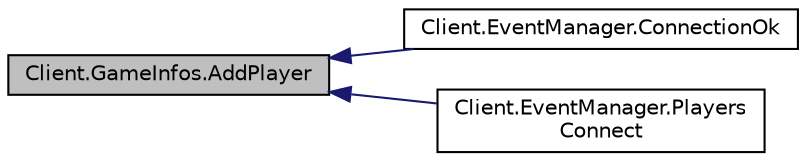 digraph "Client.GameInfos.AddPlayer"
{
  edge [fontname="Helvetica",fontsize="10",labelfontname="Helvetica",labelfontsize="10"];
  node [fontname="Helvetica",fontsize="10",shape=record];
  rankdir="LR";
  Node1 [label="Client.GameInfos.AddPlayer",height=0.2,width=0.4,color="black", fillcolor="grey75", style="filled", fontcolor="black"];
  Node1 -> Node2 [dir="back",color="midnightblue",fontsize="10",style="solid",fontname="Helvetica"];
  Node2 [label="Client.EventManager.ConnectionOk",height=0.2,width=0.4,color="black", fillcolor="white", style="filled",URL="$class_client_1_1_event_manager.html#a4fca9a8ae6010251ba07265e9f8572ac"];
  Node1 -> Node3 [dir="back",color="midnightblue",fontsize="10",style="solid",fontname="Helvetica"];
  Node3 [label="Client.EventManager.Players\lConnect",height=0.2,width=0.4,color="black", fillcolor="white", style="filled",URL="$class_client_1_1_event_manager.html#a8a67beed6389b1f6a1cab3742e7817ee"];
}
